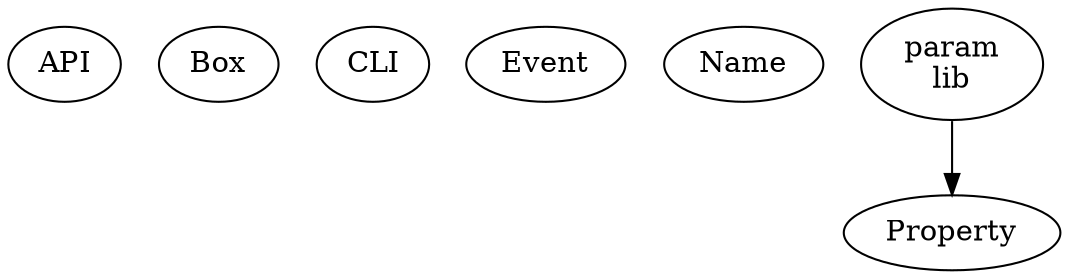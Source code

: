 digraph g {

/*

list of things we want to cull :[#003]

  + there are at leaast 3 ways to do API
  + there are at least 3 box libs
  + there are numerous CLI libs
  + there are numerous event base classes
  + there are two name libs
  + there are numerous param base classes
  + there are quite numerous param libs

*/

  API
  Box
  CLI
  Event
  Name
  Property
  Param [ label="param\nlib" ]

  Param -> Property

}
